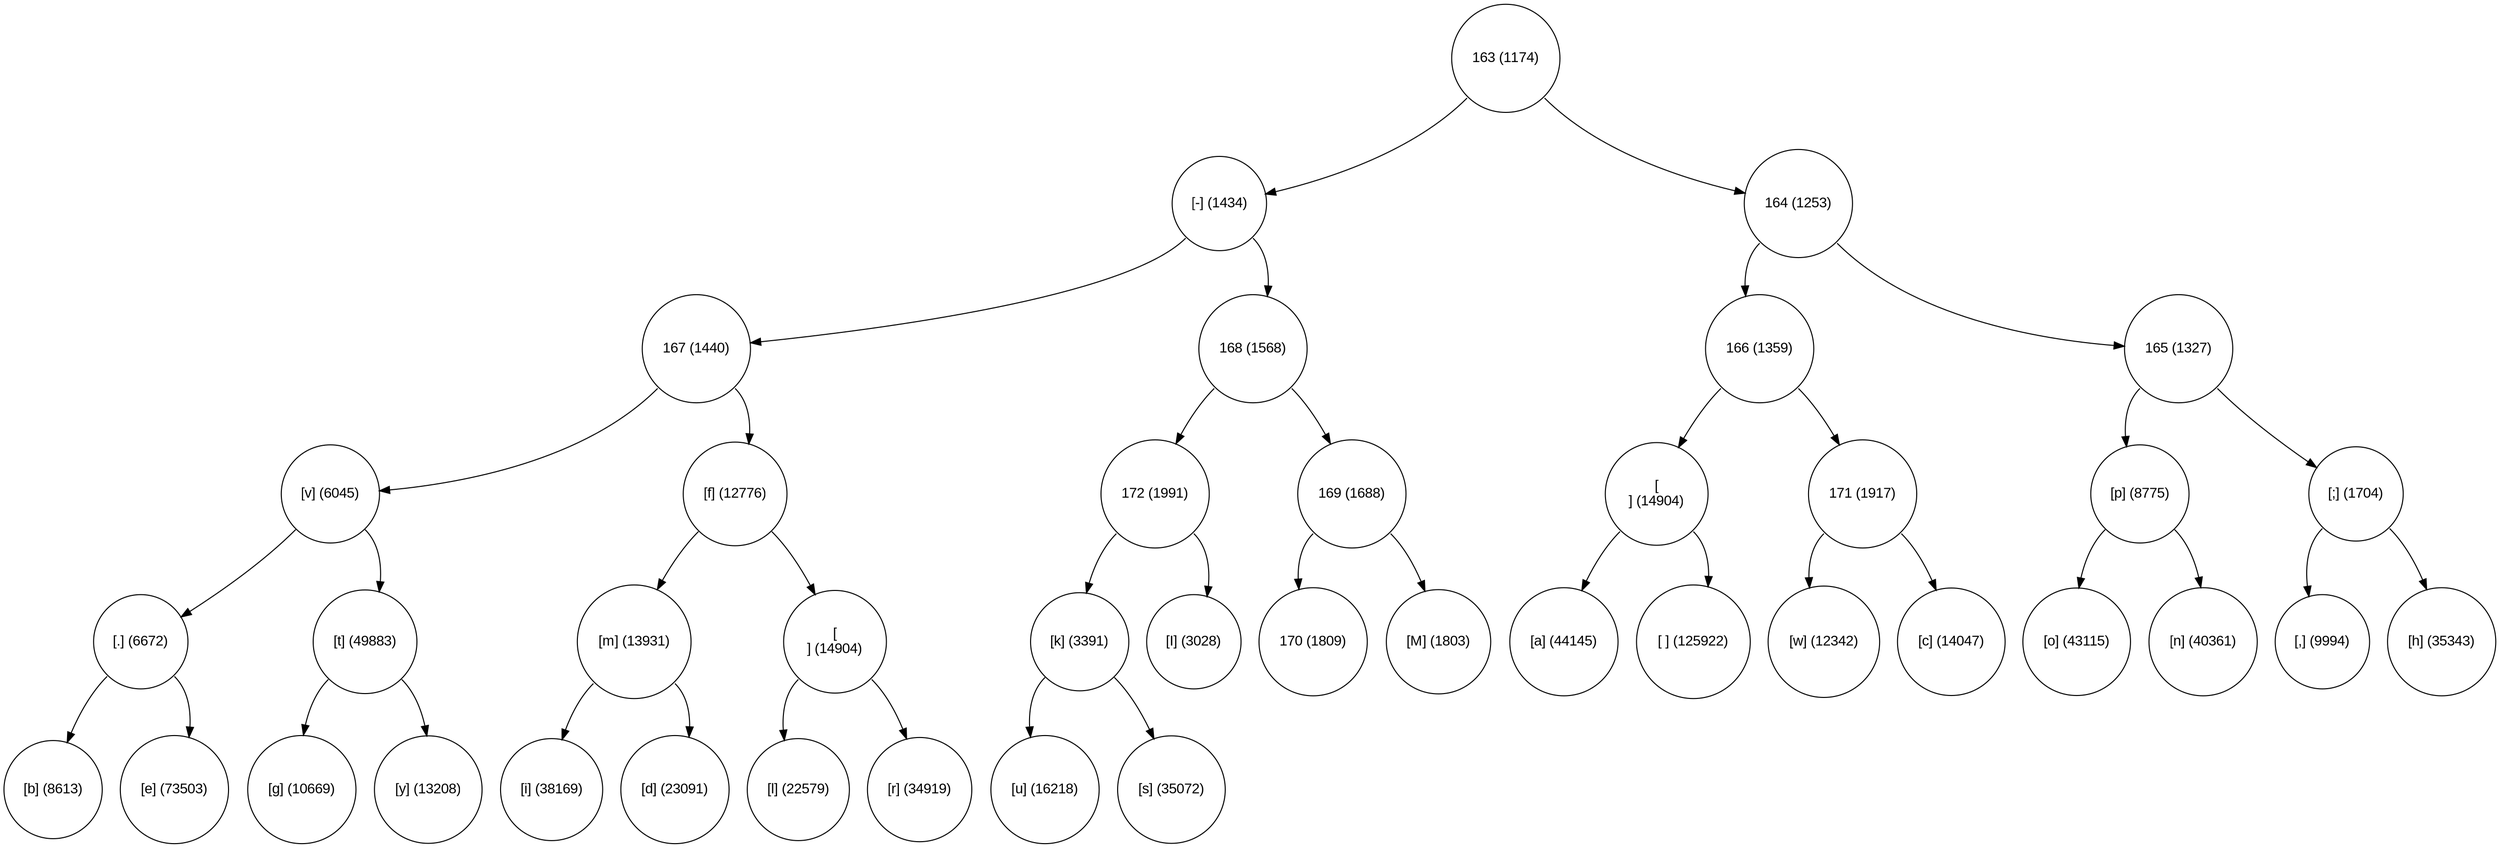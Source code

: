 digraph move_down {
	node [fontname="Arial", shape="circle", width=0.5]; 

	0 [label = "163 (1174)"];
	0:sw -> 1;
	1 [label = "[-] (1434)"];
	1:sw -> 3;
	3 [label = "167 (1440)"];
	3:sw -> 7;
	7 [label = "[v] (6045)"];
	7:sw -> 15;
	15 [label = "[.] (6672)"];
	15:sw -> 31;
	31 [label = "[b] (8613)"];
	15:se -> 32;
	32 [label = "[e] (73503)"];
	7:se -> 16;
	16 [label = "[t] (49883)"];
	16:sw -> 33;
	33 [label = "[g] (10669)"];
	16:se -> 34;
	34 [label = "[y] (13208)"];
	3:se -> 8;
	8 [label = "[f] (12776)"];
	8:sw -> 17;
	17 [label = "[m] (13931)"];
	17:sw -> 35;
	35 [label = "[i] (38169)"];
	17:se -> 36;
	36 [label = "[d] (23091)"];
	8:se -> 18;
	18 [label = "[
] (14904)"];
	18:sw -> 37;
	37 [label = "[l] (22579)"];
	18:se -> 38;
	38 [label = "[r] (34919)"];
	1:se -> 4;
	4 [label = "168 (1568)"];
	4:sw -> 9;
	9 [label = "172 (1991)"];
	9:sw -> 19;
	19 [label = "[k] (3391)"];
	19:sw -> 39;
	39 [label = "[u] (16218)"];
	19:se -> 40;
	40 [label = "[s] (35072)"];
	9:se -> 20;
	20 [label = "[I] (3028)"];
	4:se -> 10;
	10 [label = "169 (1688)"];
	10:sw -> 21;
	21 [label = "170 (1809)"];
	10:se -> 22;
	22 [label = "[M] (1803)"];
	0:se -> 2;
	2 [label = "164 (1253)"];
	2:sw -> 5;
	5 [label = "166 (1359)"];
	5:sw -> 11;
	11 [label = "[] (14904)"];
	11:sw -> 23;
	23 [label = "[a] (44145)"];
	11:se -> 24;
	24 [label = "[ ] (125922)"];
	5:se -> 12;
	12 [label = "171 (1917)"];
	12:sw -> 25;
	25 [label = "[w] (12342)"];
	12:se -> 26;
	26 [label = "[c] (14047)"];
	2:se -> 6;
	6 [label = "165 (1327)"];
	6:sw -> 13;
	13 [label = "[p] (8775)"];
	13:sw -> 27;
	27 [label = "[o] (43115)"];
	13:se -> 28;
	28 [label = "[n] (40361)"];
	6:se -> 14;
	14 [label = "[;] (1704)"];
	14:sw -> 29;
	29 [label = "[,] (9994)"];
	14:se -> 30;
	30 [label = "[h] (35343)"];
}
